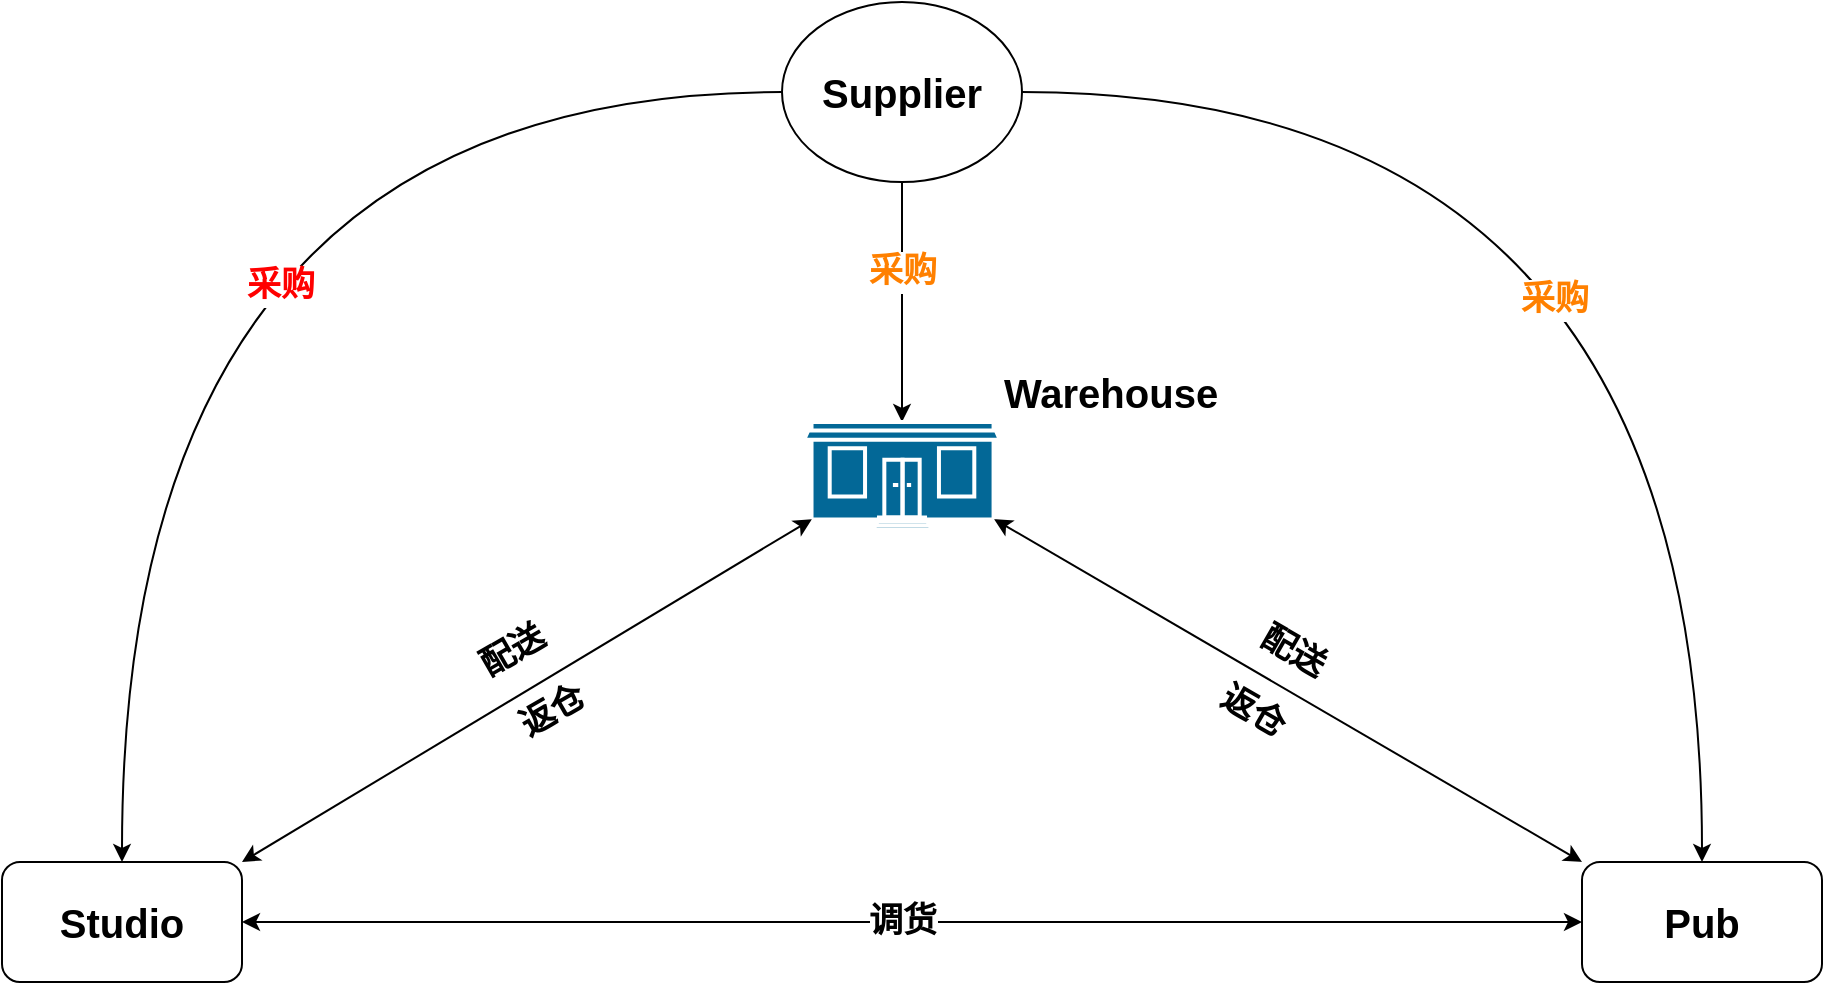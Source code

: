 <mxfile version="12.5.5" type="github">
  <diagram id="5PWfzPO6Jx__woqUqDD8" name="第 1 页">
    <mxGraphModel dx="1422" dy="775" grid="0" gridSize="10" guides="1" tooltips="1" connect="1" arrows="1" fold="1" page="1" pageScale="1" pageWidth="1169" pageHeight="827" math="0" shadow="0">
      <root>
        <mxCell id="0"/>
        <mxCell id="1" parent="0"/>
        <mxCell id="paidQJaRsskB8B8FcKxI-12" style="edgeStyle=orthogonalEdgeStyle;curved=1;rounded=0;orthogonalLoop=1;jettySize=auto;html=1;exitX=0;exitY=0.5;exitDx=0;exitDy=0;entryX=0.5;entryY=0;entryDx=0;entryDy=0;" edge="1" parent="1" source="IvzAqMO07szKVlFFw1jY-4" target="IvzAqMO07szKVlFFw1jY-19">
          <mxGeometry relative="1" as="geometry"/>
        </mxCell>
        <mxCell id="paidQJaRsskB8B8FcKxI-32" value="&lt;font color=&quot;#ff0000&quot;&gt;采购&lt;/font&gt;" style="text;html=1;align=center;verticalAlign=middle;resizable=0;points=[];labelBackgroundColor=#ffffff;fontSize=17;fontStyle=1" vertex="1" connectable="0" parent="paidQJaRsskB8B8FcKxI-12">
          <mxGeometry x="-0.252" y="92" relative="1" as="geometry">
            <mxPoint x="16" y="5" as="offset"/>
          </mxGeometry>
        </mxCell>
        <mxCell id="paidQJaRsskB8B8FcKxI-13" style="edgeStyle=orthogonalEdgeStyle;curved=1;rounded=0;orthogonalLoop=1;jettySize=auto;html=1;exitX=1;exitY=0.5;exitDx=0;exitDy=0;entryX=0.5;entryY=0;entryDx=0;entryDy=0;" edge="1" parent="1" source="IvzAqMO07szKVlFFw1jY-4" target="IvzAqMO07szKVlFFw1jY-13">
          <mxGeometry relative="1" as="geometry"/>
        </mxCell>
        <mxCell id="paidQJaRsskB8B8FcKxI-33" value="&lt;font&gt;采购&lt;/font&gt;" style="text;html=1;align=center;verticalAlign=middle;resizable=0;points=[];labelBackgroundColor=#ffffff;fontSize=17;fontStyle=1;fontColor=#FF8000;" vertex="1" connectable="0" parent="paidQJaRsskB8B8FcKxI-13">
          <mxGeometry x="-0.207" y="-102" relative="1" as="geometry">
            <mxPoint x="-22" y="2" as="offset"/>
          </mxGeometry>
        </mxCell>
        <mxCell id="paidQJaRsskB8B8FcKxI-15" style="edgeStyle=orthogonalEdgeStyle;curved=1;rounded=0;orthogonalLoop=1;jettySize=auto;html=1;exitX=0.5;exitY=1;exitDx=0;exitDy=0;" edge="1" parent="1" source="IvzAqMO07szKVlFFw1jY-4" target="IvzAqMO07szKVlFFw1jY-5">
          <mxGeometry relative="1" as="geometry">
            <Array as="points">
              <mxPoint x="540" y="230"/>
              <mxPoint x="540" y="230"/>
            </Array>
          </mxGeometry>
        </mxCell>
        <mxCell id="paidQJaRsskB8B8FcKxI-35" value="采购" style="text;html=1;align=center;verticalAlign=middle;resizable=0;points=[];labelBackgroundColor=#ffffff;fontSize=17;fontStyle=1;fontColor=#FF8000;" vertex="1" connectable="0" parent="paidQJaRsskB8B8FcKxI-15">
          <mxGeometry x="-0.247" relative="1" as="geometry">
            <mxPoint as="offset"/>
          </mxGeometry>
        </mxCell>
        <mxCell id="IvzAqMO07szKVlFFw1jY-4" value="&lt;b&gt;&lt;font style=&quot;font-size: 20px&quot;&gt;Supplier&lt;/font&gt;&lt;/b&gt;" style="ellipse;whiteSpace=wrap;html=1;" parent="1" vertex="1">
          <mxGeometry x="480" y="70" width="120" height="90" as="geometry"/>
        </mxCell>
        <mxCell id="IvzAqMO07szKVlFFw1jY-5" value="&lt;b&gt;&lt;font style=&quot;font-size: 20px&quot;&gt;Warehouse&lt;/font&gt;&lt;/b&gt;" style="shape=mxgraph.cisco.buildings.small_business;html=1;dashed=0;fillColor=#036897;strokeColor=#ffffff;strokeWidth=2;verticalLabelPosition=top;verticalAlign=bottom;align=left;horizontal=1;labelPosition=right;" parent="1" vertex="1">
          <mxGeometry x="491" y="280" width="98" height="54" as="geometry"/>
        </mxCell>
        <mxCell id="IvzAqMO07szKVlFFw1jY-13" value="&lt;font style=&quot;font-size: 20px&quot;&gt;Pub&lt;/font&gt;" style="rounded=1;whiteSpace=wrap;html=1;fontStyle=1" parent="1" vertex="1">
          <mxGeometry x="880" y="500" width="120" height="60" as="geometry"/>
        </mxCell>
        <mxCell id="IvzAqMO07szKVlFFw1jY-19" value="&lt;font style=&quot;font-size: 20px&quot;&gt;Studio&lt;/font&gt;" style="rounded=1;whiteSpace=wrap;html=1;fontStyle=1" parent="1" vertex="1">
          <mxGeometry x="90" y="500" width="120" height="60" as="geometry"/>
        </mxCell>
        <mxCell id="paidQJaRsskB8B8FcKxI-9" value="" style="endArrow=classic;startArrow=classic;html=1;exitX=1;exitY=0.5;exitDx=0;exitDy=0;entryX=0;entryY=0.5;entryDx=0;entryDy=0;" edge="1" parent="1" source="IvzAqMO07szKVlFFw1jY-19" target="IvzAqMO07szKVlFFw1jY-13">
          <mxGeometry width="50" height="50" relative="1" as="geometry">
            <mxPoint x="524" y="530" as="sourcePoint"/>
            <mxPoint x="600" y="530" as="targetPoint"/>
          </mxGeometry>
        </mxCell>
        <mxCell id="paidQJaRsskB8B8FcKxI-29" value="&lt;font style=&quot;font-size: 17px&quot;&gt;&lt;b&gt;调货&lt;/b&gt;&lt;/font&gt;" style="text;html=1;align=center;verticalAlign=middle;resizable=0;points=[];labelBackgroundColor=#ffffff;horizontal=1;" vertex="1" connectable="0" parent="paidQJaRsskB8B8FcKxI-9">
          <mxGeometry x="0.037" y="-1" relative="1" as="geometry">
            <mxPoint x="-17.5" y="-1" as="offset"/>
          </mxGeometry>
        </mxCell>
        <mxCell id="paidQJaRsskB8B8FcKxI-23" value="" style="endArrow=classic;startArrow=classic;html=1;exitX=0.97;exitY=0.9;exitDx=0;exitDy=0;exitPerimeter=0;entryX=0;entryY=0;entryDx=0;entryDy=0;" edge="1" parent="1" source="IvzAqMO07szKVlFFw1jY-5" target="IvzAqMO07szKVlFFw1jY-13">
          <mxGeometry width="50" height="50" relative="1" as="geometry">
            <mxPoint x="730" y="430" as="sourcePoint"/>
            <mxPoint x="780" y="380" as="targetPoint"/>
          </mxGeometry>
        </mxCell>
        <mxCell id="paidQJaRsskB8B8FcKxI-31" value="配送" style="text;html=1;align=center;verticalAlign=middle;resizable=0;points=[];autosize=1;fontStyle=1;fontSize=17;rotation=30;" vertex="1" parent="1">
          <mxGeometry x="710" y="380" width="50" height="30" as="geometry"/>
        </mxCell>
        <mxCell id="paidQJaRsskB8B8FcKxI-37" value="返仓" style="text;html=1;align=center;verticalAlign=middle;resizable=0;points=[];autosize=1;fontStyle=1;fontSize=17;rotation=30;" vertex="1" parent="1">
          <mxGeometry x="690" y="410" width="50" height="30" as="geometry"/>
        </mxCell>
        <mxCell id="paidQJaRsskB8B8FcKxI-30" value="配送" style="text;html=1;align=center;verticalAlign=middle;resizable=0;points=[];autosize=1;fontStyle=1;fontSize=17;rotation=-30;" vertex="1" parent="1">
          <mxGeometry x="320" y="380" width="50" height="30" as="geometry"/>
        </mxCell>
        <mxCell id="paidQJaRsskB8B8FcKxI-39" value="" style="group" vertex="1" connectable="0" parent="1">
          <mxGeometry x="340" y="410" width="50" height="30" as="geometry"/>
        </mxCell>
        <mxCell id="paidQJaRsskB8B8FcKxI-22" value="" style="endArrow=classic;startArrow=classic;html=1;entryX=0.04;entryY=0.9;entryDx=0;entryDy=0;entryPerimeter=0;exitX=1;exitY=0;exitDx=0;exitDy=0;" edge="1" parent="paidQJaRsskB8B8FcKxI-39" source="IvzAqMO07szKVlFFw1jY-19" target="IvzAqMO07szKVlFFw1jY-5">
          <mxGeometry width="50" height="50" relative="1" as="geometry">
            <mxPoint x="-30" y="40" as="sourcePoint"/>
            <mxPoint x="20" y="-10" as="targetPoint"/>
          </mxGeometry>
        </mxCell>
        <mxCell id="paidQJaRsskB8B8FcKxI-36" value="返仓" style="text;html=1;align=center;verticalAlign=middle;resizable=0;points=[];autosize=1;fontStyle=1;fontSize=17;rotation=-30;" vertex="1" parent="paidQJaRsskB8B8FcKxI-39">
          <mxGeometry width="50" height="30" as="geometry"/>
        </mxCell>
      </root>
    </mxGraphModel>
  </diagram>
</mxfile>
